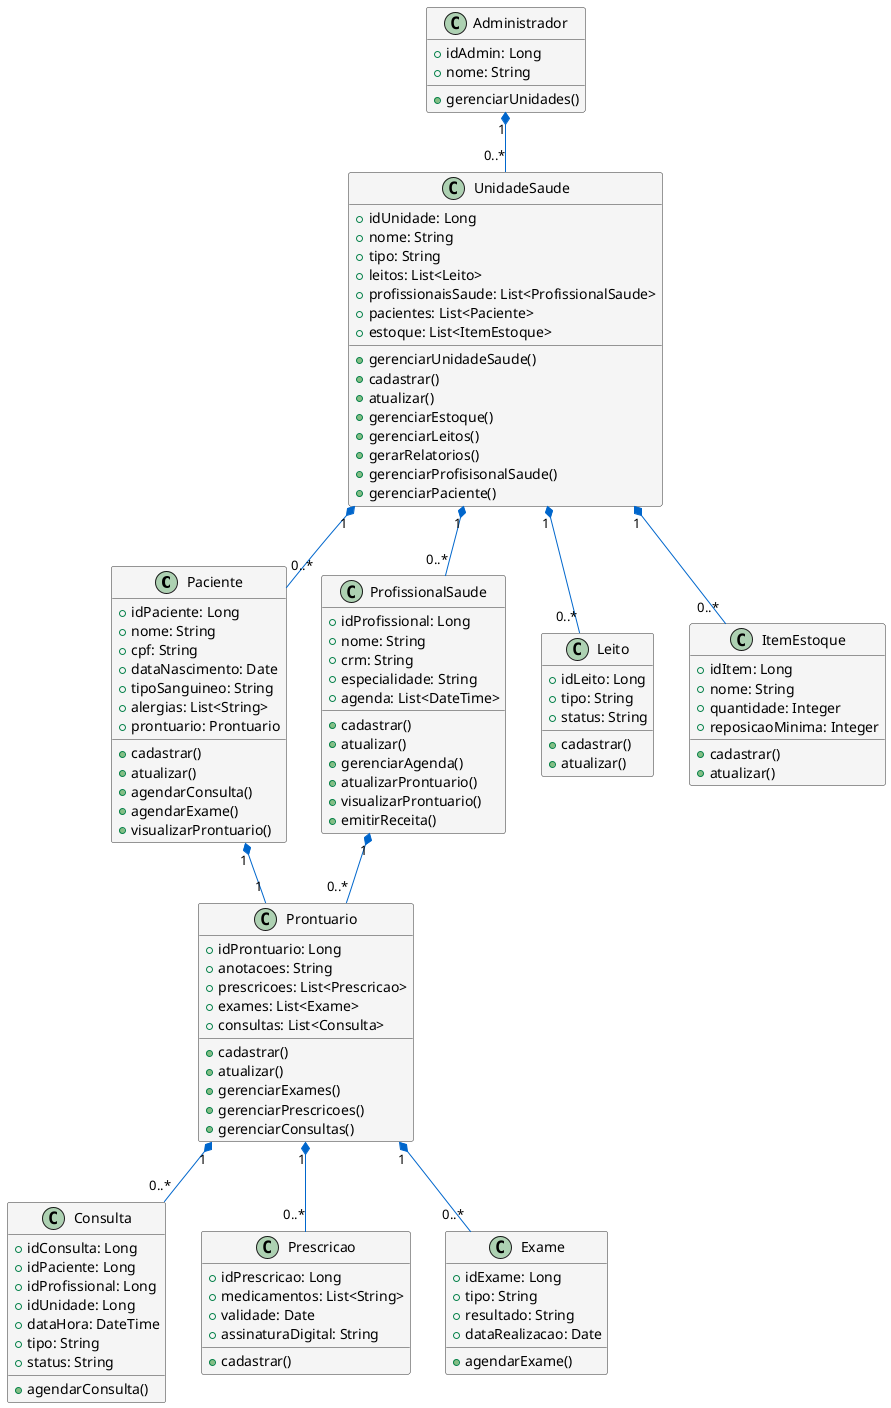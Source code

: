 @startuml
skinparam backgroundColor #FFFFFF
skinparam class {
  BackgroundColor #F5F5F5
  BorderColor #333333
  ArrowColor #0066CC
}

' ############## CLASSES PRINCIPAIS ##############
class Paciente {
  + idPaciente: Long
  + nome: String
  + cpf: String
  + dataNascimento: Date
  + tipoSanguineo: String
  + alergias: List<String>
  + prontuario: Prontuario
  + cadastrar()
  + atualizar()
  + agendarConsulta()
  + agendarExame()
  + visualizarProntuario()
}

class ProfissionalSaude {
  + idProfissional: Long
  + nome: String
  + crm: String
  + especialidade: String
  + agenda: List<DateTime>
  + cadastrar()
  + atualizar()
  + gerenciarAgenda()
  + atualizarProntuario()
  + visualizarProntuario()
  + emitirReceita()
}

class Administrador {
  + idAdmin: Long
  + nome: String
  + gerenciarUnidades()
}

' ############## ENTIDADES DE ATENDIMENTO ##############
class Consulta {
  + idConsulta: Long
  + idPaciente: Long
  + idProfissional: Long
  + idUnidade: Long
  + dataHora: DateTime
  + tipo: String
  + status: String
  + agendarConsulta()
}

class Prontuario {
  + idProntuario: Long
  + anotacoes: String
  + prescricoes: List<Prescricao>
  + exames: List<Exame>
  + consultas: List<Consulta>
  + cadastrar()
  + atualizar()
  + gerenciarExames()
  + gerenciarPrescricoes()
  + gerenciarConsultas()
}

class Prescricao {
  + idPrescricao: Long
  + medicamentos: List<String>
  + validade: Date
  + assinaturaDigital: String
  + cadastrar()
}

class Exame {
  + idExame: Long
  + tipo: String
  + resultado: String
  + dataRealizacao: Date
  + agendarExame()
}

' ############## ENTIDADES HOSPITALARES ##############
class UnidadeSaude {
  + idUnidade: Long
  + nome: String
  + tipo: String
  + leitos: List<Leito>
  + profissionaisSaude: List<ProfissionalSaude>
  + pacientes: List<Paciente>
  + estoque: List<ItemEstoque>
  + gerenciarUnidadeSaude()
  + cadastrar()
  + atualizar()
  + gerenciarEstoque()
  + gerenciarLeitos()
  + gerarRelatorios()
  + gerenciarProfisisonalSaude()
  + gerenciarPaciente()
}

class Leito {
  + idLeito: Long
  + tipo: String
  + status: String
  + cadastrar()
  + atualizar()
}

class ItemEstoque {
  + idItem: Long
  + nome: String
  + quantidade: Integer
  + reposicaoMinima: Integer
  + cadastrar()
  + atualizar()
}

' ############## RELACIONAMENTOS ##############
Paciente "1" *-- "1" Prontuario
ProfissionalSaude "1" *-- "0..*" Prontuario
Prontuario "1" *-- "0..*" Prescricao
Prontuario "1" *-- "0..*" Exame
Prontuario "1" *-- "0..*" Consulta
Administrador "1" *-- "0..*" UnidadeSaude
UnidadeSaude "1" *-- "0..*" Leito
UnidadeSaude "1" *-- "0..*" ItemEstoque
UnidadeSaude "1" *-- "0..*" ProfissionalSaude
UnidadeSaude "1" *-- "0..*" Paciente